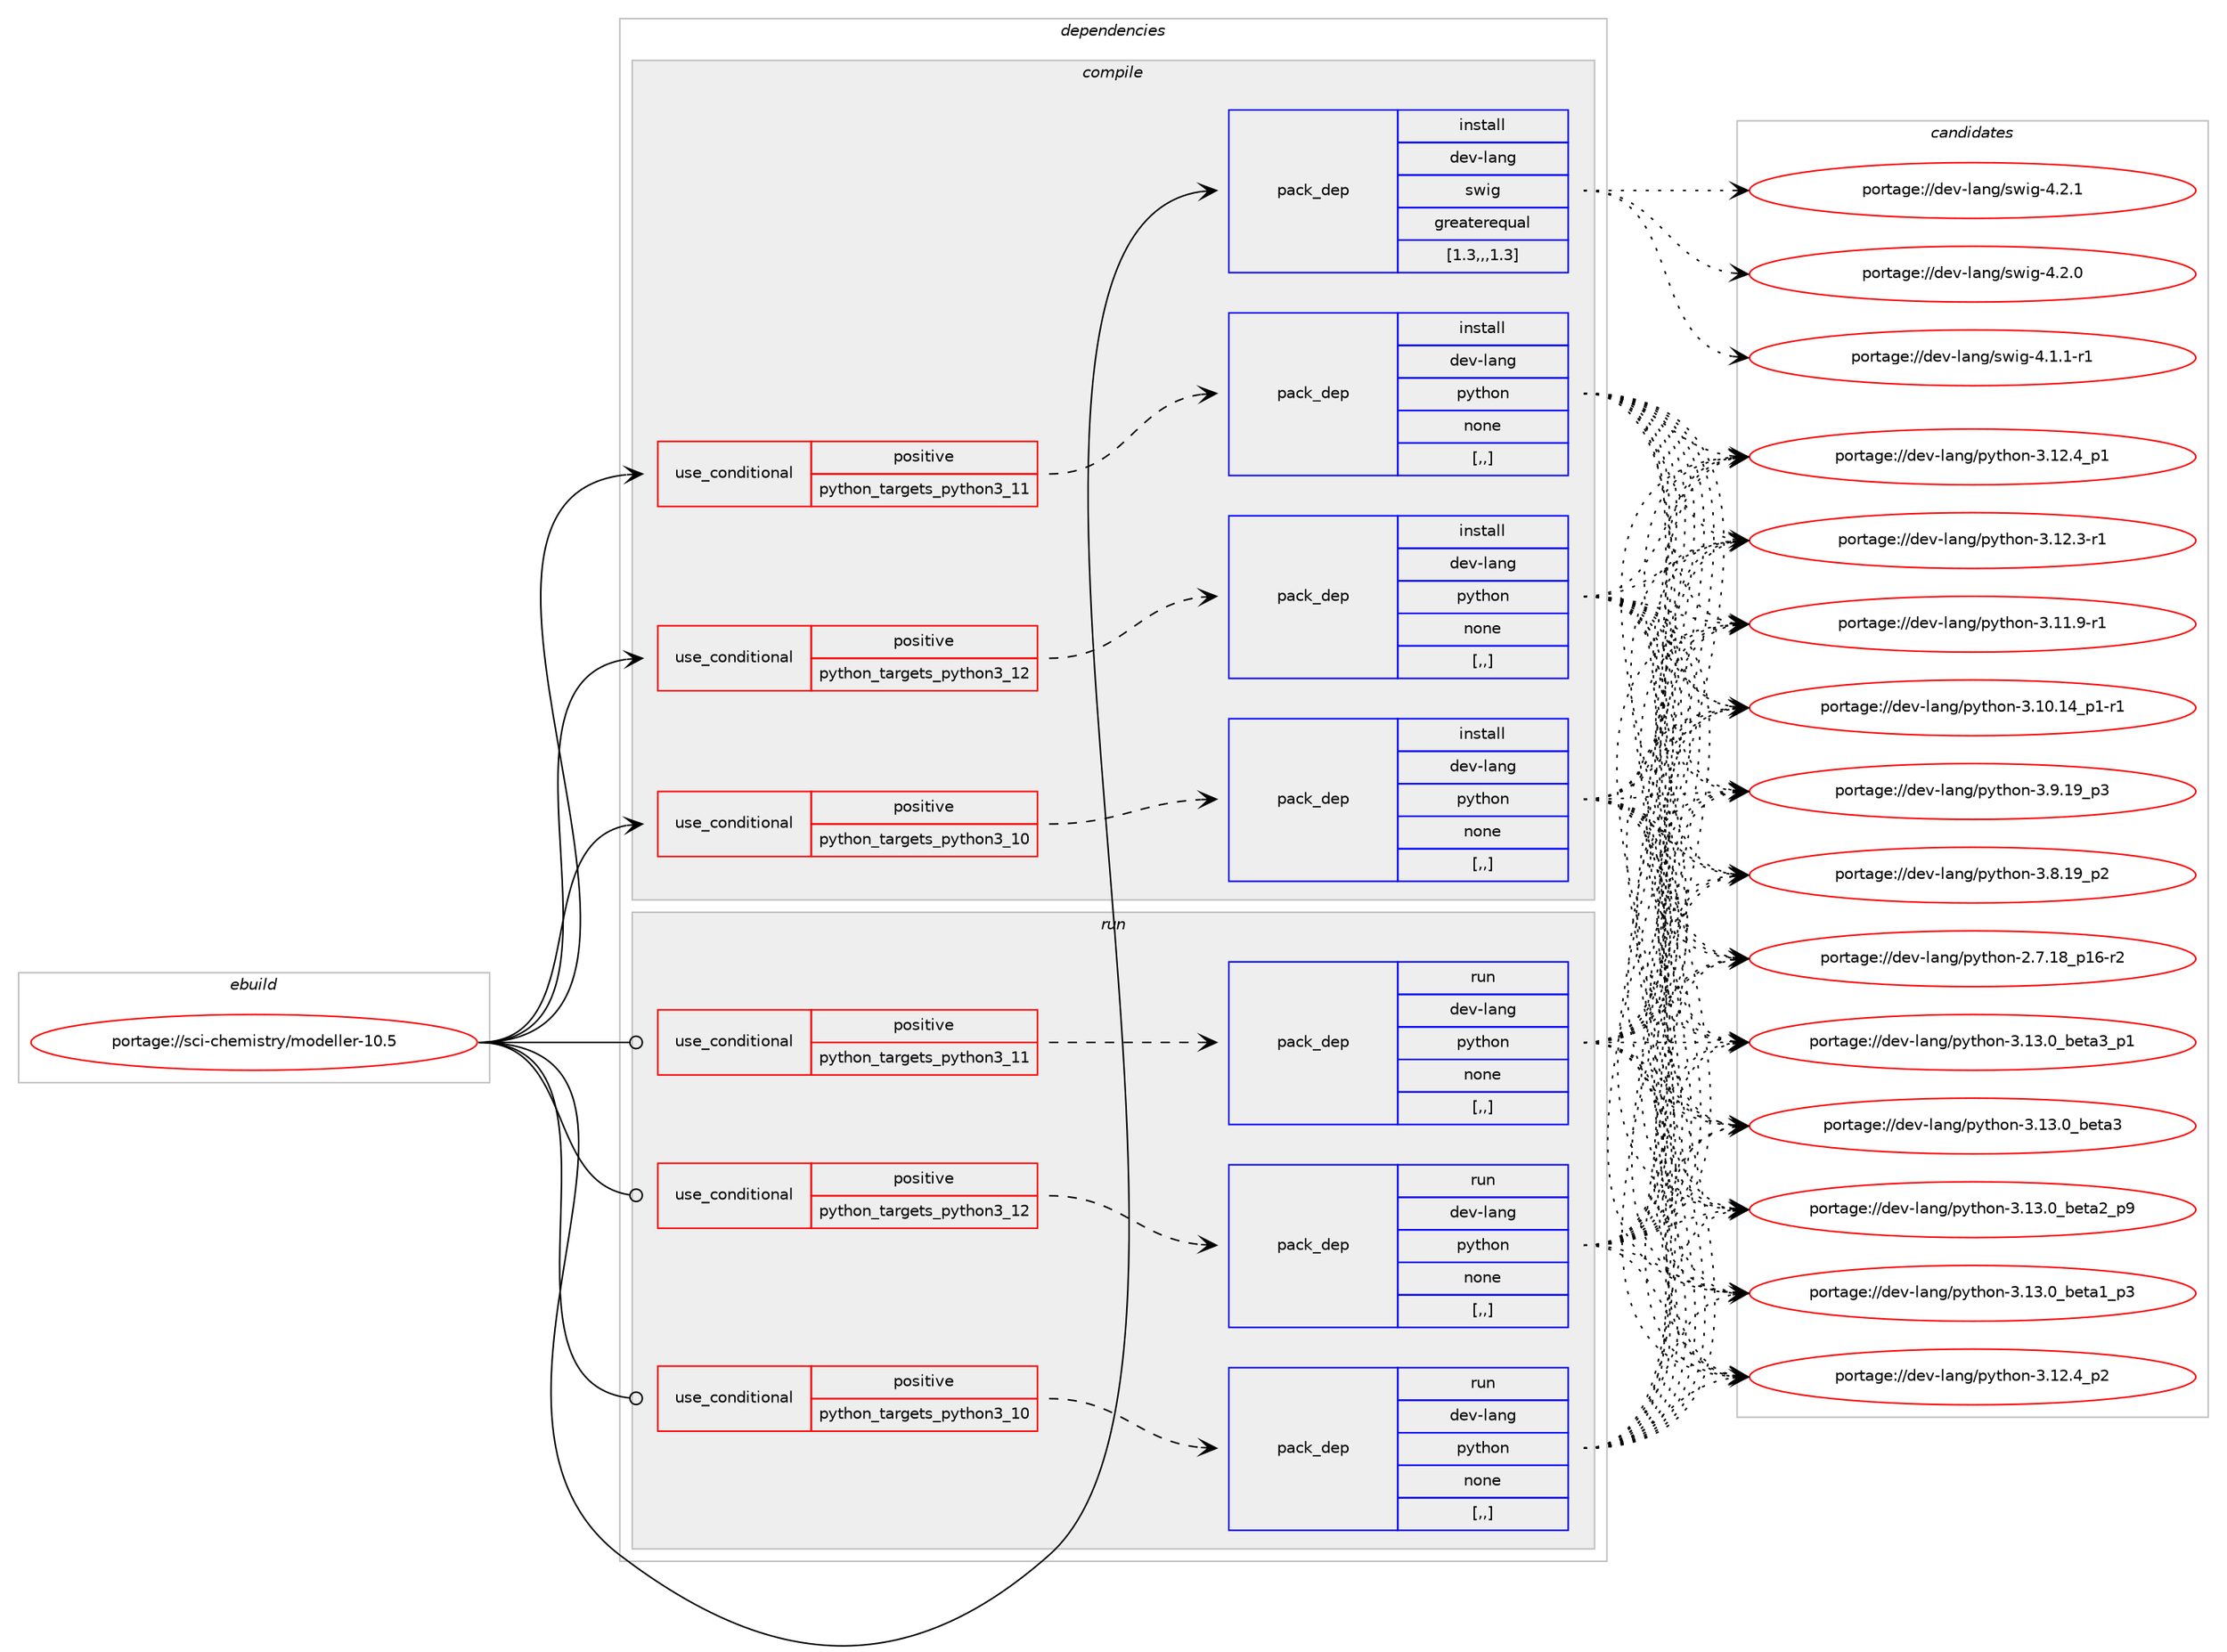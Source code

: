 digraph prolog {

# *************
# Graph options
# *************

newrank=true;
concentrate=true;
compound=true;
graph [rankdir=LR,fontname=Helvetica,fontsize=10,ranksep=1.5];#, ranksep=2.5, nodesep=0.2];
edge  [arrowhead=vee];
node  [fontname=Helvetica,fontsize=10];

# **********
# The ebuild
# **********

subgraph cluster_leftcol {
color=gray;
label=<<i>ebuild</i>>;
id [label="portage://sci-chemistry/modeller-10.5", color=red, width=4, href="../sci-chemistry/modeller-10.5.svg"];
}

# ****************
# The dependencies
# ****************

subgraph cluster_midcol {
color=gray;
label=<<i>dependencies</i>>;
subgraph cluster_compile {
fillcolor="#eeeeee";
style=filled;
label=<<i>compile</i>>;
subgraph cond103695 {
dependency391666 [label=<<TABLE BORDER="0" CELLBORDER="1" CELLSPACING="0" CELLPADDING="4"><TR><TD ROWSPAN="3" CELLPADDING="10">use_conditional</TD></TR><TR><TD>positive</TD></TR><TR><TD>python_targets_python3_10</TD></TR></TABLE>>, shape=none, color=red];
subgraph pack285155 {
dependency391667 [label=<<TABLE BORDER="0" CELLBORDER="1" CELLSPACING="0" CELLPADDING="4" WIDTH="220"><TR><TD ROWSPAN="6" CELLPADDING="30">pack_dep</TD></TR><TR><TD WIDTH="110">install</TD></TR><TR><TD>dev-lang</TD></TR><TR><TD>python</TD></TR><TR><TD>none</TD></TR><TR><TD>[,,]</TD></TR></TABLE>>, shape=none, color=blue];
}
dependency391666:e -> dependency391667:w [weight=20,style="dashed",arrowhead="vee"];
}
id:e -> dependency391666:w [weight=20,style="solid",arrowhead="vee"];
subgraph cond103696 {
dependency391668 [label=<<TABLE BORDER="0" CELLBORDER="1" CELLSPACING="0" CELLPADDING="4"><TR><TD ROWSPAN="3" CELLPADDING="10">use_conditional</TD></TR><TR><TD>positive</TD></TR><TR><TD>python_targets_python3_11</TD></TR></TABLE>>, shape=none, color=red];
subgraph pack285156 {
dependency391669 [label=<<TABLE BORDER="0" CELLBORDER="1" CELLSPACING="0" CELLPADDING="4" WIDTH="220"><TR><TD ROWSPAN="6" CELLPADDING="30">pack_dep</TD></TR><TR><TD WIDTH="110">install</TD></TR><TR><TD>dev-lang</TD></TR><TR><TD>python</TD></TR><TR><TD>none</TD></TR><TR><TD>[,,]</TD></TR></TABLE>>, shape=none, color=blue];
}
dependency391668:e -> dependency391669:w [weight=20,style="dashed",arrowhead="vee"];
}
id:e -> dependency391668:w [weight=20,style="solid",arrowhead="vee"];
subgraph cond103697 {
dependency391670 [label=<<TABLE BORDER="0" CELLBORDER="1" CELLSPACING="0" CELLPADDING="4"><TR><TD ROWSPAN="3" CELLPADDING="10">use_conditional</TD></TR><TR><TD>positive</TD></TR><TR><TD>python_targets_python3_12</TD></TR></TABLE>>, shape=none, color=red];
subgraph pack285157 {
dependency391671 [label=<<TABLE BORDER="0" CELLBORDER="1" CELLSPACING="0" CELLPADDING="4" WIDTH="220"><TR><TD ROWSPAN="6" CELLPADDING="30">pack_dep</TD></TR><TR><TD WIDTH="110">install</TD></TR><TR><TD>dev-lang</TD></TR><TR><TD>python</TD></TR><TR><TD>none</TD></TR><TR><TD>[,,]</TD></TR></TABLE>>, shape=none, color=blue];
}
dependency391670:e -> dependency391671:w [weight=20,style="dashed",arrowhead="vee"];
}
id:e -> dependency391670:w [weight=20,style="solid",arrowhead="vee"];
subgraph pack285158 {
dependency391672 [label=<<TABLE BORDER="0" CELLBORDER="1" CELLSPACING="0" CELLPADDING="4" WIDTH="220"><TR><TD ROWSPAN="6" CELLPADDING="30">pack_dep</TD></TR><TR><TD WIDTH="110">install</TD></TR><TR><TD>dev-lang</TD></TR><TR><TD>swig</TD></TR><TR><TD>greaterequal</TD></TR><TR><TD>[1.3,,,1.3]</TD></TR></TABLE>>, shape=none, color=blue];
}
id:e -> dependency391672:w [weight=20,style="solid",arrowhead="vee"];
}
subgraph cluster_compileandrun {
fillcolor="#eeeeee";
style=filled;
label=<<i>compile and run</i>>;
}
subgraph cluster_run {
fillcolor="#eeeeee";
style=filled;
label=<<i>run</i>>;
subgraph cond103698 {
dependency391673 [label=<<TABLE BORDER="0" CELLBORDER="1" CELLSPACING="0" CELLPADDING="4"><TR><TD ROWSPAN="3" CELLPADDING="10">use_conditional</TD></TR><TR><TD>positive</TD></TR><TR><TD>python_targets_python3_10</TD></TR></TABLE>>, shape=none, color=red];
subgraph pack285159 {
dependency391674 [label=<<TABLE BORDER="0" CELLBORDER="1" CELLSPACING="0" CELLPADDING="4" WIDTH="220"><TR><TD ROWSPAN="6" CELLPADDING="30">pack_dep</TD></TR><TR><TD WIDTH="110">run</TD></TR><TR><TD>dev-lang</TD></TR><TR><TD>python</TD></TR><TR><TD>none</TD></TR><TR><TD>[,,]</TD></TR></TABLE>>, shape=none, color=blue];
}
dependency391673:e -> dependency391674:w [weight=20,style="dashed",arrowhead="vee"];
}
id:e -> dependency391673:w [weight=20,style="solid",arrowhead="odot"];
subgraph cond103699 {
dependency391675 [label=<<TABLE BORDER="0" CELLBORDER="1" CELLSPACING="0" CELLPADDING="4"><TR><TD ROWSPAN="3" CELLPADDING="10">use_conditional</TD></TR><TR><TD>positive</TD></TR><TR><TD>python_targets_python3_11</TD></TR></TABLE>>, shape=none, color=red];
subgraph pack285160 {
dependency391676 [label=<<TABLE BORDER="0" CELLBORDER="1" CELLSPACING="0" CELLPADDING="4" WIDTH="220"><TR><TD ROWSPAN="6" CELLPADDING="30">pack_dep</TD></TR><TR><TD WIDTH="110">run</TD></TR><TR><TD>dev-lang</TD></TR><TR><TD>python</TD></TR><TR><TD>none</TD></TR><TR><TD>[,,]</TD></TR></TABLE>>, shape=none, color=blue];
}
dependency391675:e -> dependency391676:w [weight=20,style="dashed",arrowhead="vee"];
}
id:e -> dependency391675:w [weight=20,style="solid",arrowhead="odot"];
subgraph cond103700 {
dependency391677 [label=<<TABLE BORDER="0" CELLBORDER="1" CELLSPACING="0" CELLPADDING="4"><TR><TD ROWSPAN="3" CELLPADDING="10">use_conditional</TD></TR><TR><TD>positive</TD></TR><TR><TD>python_targets_python3_12</TD></TR></TABLE>>, shape=none, color=red];
subgraph pack285161 {
dependency391678 [label=<<TABLE BORDER="0" CELLBORDER="1" CELLSPACING="0" CELLPADDING="4" WIDTH="220"><TR><TD ROWSPAN="6" CELLPADDING="30">pack_dep</TD></TR><TR><TD WIDTH="110">run</TD></TR><TR><TD>dev-lang</TD></TR><TR><TD>python</TD></TR><TR><TD>none</TD></TR><TR><TD>[,,]</TD></TR></TABLE>>, shape=none, color=blue];
}
dependency391677:e -> dependency391678:w [weight=20,style="dashed",arrowhead="vee"];
}
id:e -> dependency391677:w [weight=20,style="solid",arrowhead="odot"];
}
}

# **************
# The candidates
# **************

subgraph cluster_choices {
rank=same;
color=gray;
label=<<i>candidates</i>>;

subgraph choice285155 {
color=black;
nodesep=1;
choice10010111845108971101034711212111610411111045514649514648959810111697519511249 [label="portage://dev-lang/python-3.13.0_beta3_p1", color=red, width=4,href="../dev-lang/python-3.13.0_beta3_p1.svg"];
choice1001011184510897110103471121211161041111104551464951464895981011169751 [label="portage://dev-lang/python-3.13.0_beta3", color=red, width=4,href="../dev-lang/python-3.13.0_beta3.svg"];
choice10010111845108971101034711212111610411111045514649514648959810111697509511257 [label="portage://dev-lang/python-3.13.0_beta2_p9", color=red, width=4,href="../dev-lang/python-3.13.0_beta2_p9.svg"];
choice10010111845108971101034711212111610411111045514649514648959810111697499511251 [label="portage://dev-lang/python-3.13.0_beta1_p3", color=red, width=4,href="../dev-lang/python-3.13.0_beta1_p3.svg"];
choice100101118451089711010347112121116104111110455146495046529511250 [label="portage://dev-lang/python-3.12.4_p2", color=red, width=4,href="../dev-lang/python-3.12.4_p2.svg"];
choice100101118451089711010347112121116104111110455146495046529511249 [label="portage://dev-lang/python-3.12.4_p1", color=red, width=4,href="../dev-lang/python-3.12.4_p1.svg"];
choice100101118451089711010347112121116104111110455146495046514511449 [label="portage://dev-lang/python-3.12.3-r1", color=red, width=4,href="../dev-lang/python-3.12.3-r1.svg"];
choice100101118451089711010347112121116104111110455146494946574511449 [label="portage://dev-lang/python-3.11.9-r1", color=red, width=4,href="../dev-lang/python-3.11.9-r1.svg"];
choice100101118451089711010347112121116104111110455146494846495295112494511449 [label="portage://dev-lang/python-3.10.14_p1-r1", color=red, width=4,href="../dev-lang/python-3.10.14_p1-r1.svg"];
choice100101118451089711010347112121116104111110455146574649579511251 [label="portage://dev-lang/python-3.9.19_p3", color=red, width=4,href="../dev-lang/python-3.9.19_p3.svg"];
choice100101118451089711010347112121116104111110455146564649579511250 [label="portage://dev-lang/python-3.8.19_p2", color=red, width=4,href="../dev-lang/python-3.8.19_p2.svg"];
choice100101118451089711010347112121116104111110455046554649569511249544511450 [label="portage://dev-lang/python-2.7.18_p16-r2", color=red, width=4,href="../dev-lang/python-2.7.18_p16-r2.svg"];
dependency391667:e -> choice10010111845108971101034711212111610411111045514649514648959810111697519511249:w [style=dotted,weight="100"];
dependency391667:e -> choice1001011184510897110103471121211161041111104551464951464895981011169751:w [style=dotted,weight="100"];
dependency391667:e -> choice10010111845108971101034711212111610411111045514649514648959810111697509511257:w [style=dotted,weight="100"];
dependency391667:e -> choice10010111845108971101034711212111610411111045514649514648959810111697499511251:w [style=dotted,weight="100"];
dependency391667:e -> choice100101118451089711010347112121116104111110455146495046529511250:w [style=dotted,weight="100"];
dependency391667:e -> choice100101118451089711010347112121116104111110455146495046529511249:w [style=dotted,weight="100"];
dependency391667:e -> choice100101118451089711010347112121116104111110455146495046514511449:w [style=dotted,weight="100"];
dependency391667:e -> choice100101118451089711010347112121116104111110455146494946574511449:w [style=dotted,weight="100"];
dependency391667:e -> choice100101118451089711010347112121116104111110455146494846495295112494511449:w [style=dotted,weight="100"];
dependency391667:e -> choice100101118451089711010347112121116104111110455146574649579511251:w [style=dotted,weight="100"];
dependency391667:e -> choice100101118451089711010347112121116104111110455146564649579511250:w [style=dotted,weight="100"];
dependency391667:e -> choice100101118451089711010347112121116104111110455046554649569511249544511450:w [style=dotted,weight="100"];
}
subgraph choice285156 {
color=black;
nodesep=1;
choice10010111845108971101034711212111610411111045514649514648959810111697519511249 [label="portage://dev-lang/python-3.13.0_beta3_p1", color=red, width=4,href="../dev-lang/python-3.13.0_beta3_p1.svg"];
choice1001011184510897110103471121211161041111104551464951464895981011169751 [label="portage://dev-lang/python-3.13.0_beta3", color=red, width=4,href="../dev-lang/python-3.13.0_beta3.svg"];
choice10010111845108971101034711212111610411111045514649514648959810111697509511257 [label="portage://dev-lang/python-3.13.0_beta2_p9", color=red, width=4,href="../dev-lang/python-3.13.0_beta2_p9.svg"];
choice10010111845108971101034711212111610411111045514649514648959810111697499511251 [label="portage://dev-lang/python-3.13.0_beta1_p3", color=red, width=4,href="../dev-lang/python-3.13.0_beta1_p3.svg"];
choice100101118451089711010347112121116104111110455146495046529511250 [label="portage://dev-lang/python-3.12.4_p2", color=red, width=4,href="../dev-lang/python-3.12.4_p2.svg"];
choice100101118451089711010347112121116104111110455146495046529511249 [label="portage://dev-lang/python-3.12.4_p1", color=red, width=4,href="../dev-lang/python-3.12.4_p1.svg"];
choice100101118451089711010347112121116104111110455146495046514511449 [label="portage://dev-lang/python-3.12.3-r1", color=red, width=4,href="../dev-lang/python-3.12.3-r1.svg"];
choice100101118451089711010347112121116104111110455146494946574511449 [label="portage://dev-lang/python-3.11.9-r1", color=red, width=4,href="../dev-lang/python-3.11.9-r1.svg"];
choice100101118451089711010347112121116104111110455146494846495295112494511449 [label="portage://dev-lang/python-3.10.14_p1-r1", color=red, width=4,href="../dev-lang/python-3.10.14_p1-r1.svg"];
choice100101118451089711010347112121116104111110455146574649579511251 [label="portage://dev-lang/python-3.9.19_p3", color=red, width=4,href="../dev-lang/python-3.9.19_p3.svg"];
choice100101118451089711010347112121116104111110455146564649579511250 [label="portage://dev-lang/python-3.8.19_p2", color=red, width=4,href="../dev-lang/python-3.8.19_p2.svg"];
choice100101118451089711010347112121116104111110455046554649569511249544511450 [label="portage://dev-lang/python-2.7.18_p16-r2", color=red, width=4,href="../dev-lang/python-2.7.18_p16-r2.svg"];
dependency391669:e -> choice10010111845108971101034711212111610411111045514649514648959810111697519511249:w [style=dotted,weight="100"];
dependency391669:e -> choice1001011184510897110103471121211161041111104551464951464895981011169751:w [style=dotted,weight="100"];
dependency391669:e -> choice10010111845108971101034711212111610411111045514649514648959810111697509511257:w [style=dotted,weight="100"];
dependency391669:e -> choice10010111845108971101034711212111610411111045514649514648959810111697499511251:w [style=dotted,weight="100"];
dependency391669:e -> choice100101118451089711010347112121116104111110455146495046529511250:w [style=dotted,weight="100"];
dependency391669:e -> choice100101118451089711010347112121116104111110455146495046529511249:w [style=dotted,weight="100"];
dependency391669:e -> choice100101118451089711010347112121116104111110455146495046514511449:w [style=dotted,weight="100"];
dependency391669:e -> choice100101118451089711010347112121116104111110455146494946574511449:w [style=dotted,weight="100"];
dependency391669:e -> choice100101118451089711010347112121116104111110455146494846495295112494511449:w [style=dotted,weight="100"];
dependency391669:e -> choice100101118451089711010347112121116104111110455146574649579511251:w [style=dotted,weight="100"];
dependency391669:e -> choice100101118451089711010347112121116104111110455146564649579511250:w [style=dotted,weight="100"];
dependency391669:e -> choice100101118451089711010347112121116104111110455046554649569511249544511450:w [style=dotted,weight="100"];
}
subgraph choice285157 {
color=black;
nodesep=1;
choice10010111845108971101034711212111610411111045514649514648959810111697519511249 [label="portage://dev-lang/python-3.13.0_beta3_p1", color=red, width=4,href="../dev-lang/python-3.13.0_beta3_p1.svg"];
choice1001011184510897110103471121211161041111104551464951464895981011169751 [label="portage://dev-lang/python-3.13.0_beta3", color=red, width=4,href="../dev-lang/python-3.13.0_beta3.svg"];
choice10010111845108971101034711212111610411111045514649514648959810111697509511257 [label="portage://dev-lang/python-3.13.0_beta2_p9", color=red, width=4,href="../dev-lang/python-3.13.0_beta2_p9.svg"];
choice10010111845108971101034711212111610411111045514649514648959810111697499511251 [label="portage://dev-lang/python-3.13.0_beta1_p3", color=red, width=4,href="../dev-lang/python-3.13.0_beta1_p3.svg"];
choice100101118451089711010347112121116104111110455146495046529511250 [label="portage://dev-lang/python-3.12.4_p2", color=red, width=4,href="../dev-lang/python-3.12.4_p2.svg"];
choice100101118451089711010347112121116104111110455146495046529511249 [label="portage://dev-lang/python-3.12.4_p1", color=red, width=4,href="../dev-lang/python-3.12.4_p1.svg"];
choice100101118451089711010347112121116104111110455146495046514511449 [label="portage://dev-lang/python-3.12.3-r1", color=red, width=4,href="../dev-lang/python-3.12.3-r1.svg"];
choice100101118451089711010347112121116104111110455146494946574511449 [label="portage://dev-lang/python-3.11.9-r1", color=red, width=4,href="../dev-lang/python-3.11.9-r1.svg"];
choice100101118451089711010347112121116104111110455146494846495295112494511449 [label="portage://dev-lang/python-3.10.14_p1-r1", color=red, width=4,href="../dev-lang/python-3.10.14_p1-r1.svg"];
choice100101118451089711010347112121116104111110455146574649579511251 [label="portage://dev-lang/python-3.9.19_p3", color=red, width=4,href="../dev-lang/python-3.9.19_p3.svg"];
choice100101118451089711010347112121116104111110455146564649579511250 [label="portage://dev-lang/python-3.8.19_p2", color=red, width=4,href="../dev-lang/python-3.8.19_p2.svg"];
choice100101118451089711010347112121116104111110455046554649569511249544511450 [label="portage://dev-lang/python-2.7.18_p16-r2", color=red, width=4,href="../dev-lang/python-2.7.18_p16-r2.svg"];
dependency391671:e -> choice10010111845108971101034711212111610411111045514649514648959810111697519511249:w [style=dotted,weight="100"];
dependency391671:e -> choice1001011184510897110103471121211161041111104551464951464895981011169751:w [style=dotted,weight="100"];
dependency391671:e -> choice10010111845108971101034711212111610411111045514649514648959810111697509511257:w [style=dotted,weight="100"];
dependency391671:e -> choice10010111845108971101034711212111610411111045514649514648959810111697499511251:w [style=dotted,weight="100"];
dependency391671:e -> choice100101118451089711010347112121116104111110455146495046529511250:w [style=dotted,weight="100"];
dependency391671:e -> choice100101118451089711010347112121116104111110455146495046529511249:w [style=dotted,weight="100"];
dependency391671:e -> choice100101118451089711010347112121116104111110455146495046514511449:w [style=dotted,weight="100"];
dependency391671:e -> choice100101118451089711010347112121116104111110455146494946574511449:w [style=dotted,weight="100"];
dependency391671:e -> choice100101118451089711010347112121116104111110455146494846495295112494511449:w [style=dotted,weight="100"];
dependency391671:e -> choice100101118451089711010347112121116104111110455146574649579511251:w [style=dotted,weight="100"];
dependency391671:e -> choice100101118451089711010347112121116104111110455146564649579511250:w [style=dotted,weight="100"];
dependency391671:e -> choice100101118451089711010347112121116104111110455046554649569511249544511450:w [style=dotted,weight="100"];
}
subgraph choice285158 {
color=black;
nodesep=1;
choice100101118451089711010347115119105103455246504649 [label="portage://dev-lang/swig-4.2.1", color=red, width=4,href="../dev-lang/swig-4.2.1.svg"];
choice100101118451089711010347115119105103455246504648 [label="portage://dev-lang/swig-4.2.0", color=red, width=4,href="../dev-lang/swig-4.2.0.svg"];
choice1001011184510897110103471151191051034552464946494511449 [label="portage://dev-lang/swig-4.1.1-r1", color=red, width=4,href="../dev-lang/swig-4.1.1-r1.svg"];
dependency391672:e -> choice100101118451089711010347115119105103455246504649:w [style=dotted,weight="100"];
dependency391672:e -> choice100101118451089711010347115119105103455246504648:w [style=dotted,weight="100"];
dependency391672:e -> choice1001011184510897110103471151191051034552464946494511449:w [style=dotted,weight="100"];
}
subgraph choice285159 {
color=black;
nodesep=1;
choice10010111845108971101034711212111610411111045514649514648959810111697519511249 [label="portage://dev-lang/python-3.13.0_beta3_p1", color=red, width=4,href="../dev-lang/python-3.13.0_beta3_p1.svg"];
choice1001011184510897110103471121211161041111104551464951464895981011169751 [label="portage://dev-lang/python-3.13.0_beta3", color=red, width=4,href="../dev-lang/python-3.13.0_beta3.svg"];
choice10010111845108971101034711212111610411111045514649514648959810111697509511257 [label="portage://dev-lang/python-3.13.0_beta2_p9", color=red, width=4,href="../dev-lang/python-3.13.0_beta2_p9.svg"];
choice10010111845108971101034711212111610411111045514649514648959810111697499511251 [label="portage://dev-lang/python-3.13.0_beta1_p3", color=red, width=4,href="../dev-lang/python-3.13.0_beta1_p3.svg"];
choice100101118451089711010347112121116104111110455146495046529511250 [label="portage://dev-lang/python-3.12.4_p2", color=red, width=4,href="../dev-lang/python-3.12.4_p2.svg"];
choice100101118451089711010347112121116104111110455146495046529511249 [label="portage://dev-lang/python-3.12.4_p1", color=red, width=4,href="../dev-lang/python-3.12.4_p1.svg"];
choice100101118451089711010347112121116104111110455146495046514511449 [label="portage://dev-lang/python-3.12.3-r1", color=red, width=4,href="../dev-lang/python-3.12.3-r1.svg"];
choice100101118451089711010347112121116104111110455146494946574511449 [label="portage://dev-lang/python-3.11.9-r1", color=red, width=4,href="../dev-lang/python-3.11.9-r1.svg"];
choice100101118451089711010347112121116104111110455146494846495295112494511449 [label="portage://dev-lang/python-3.10.14_p1-r1", color=red, width=4,href="../dev-lang/python-3.10.14_p1-r1.svg"];
choice100101118451089711010347112121116104111110455146574649579511251 [label="portage://dev-lang/python-3.9.19_p3", color=red, width=4,href="../dev-lang/python-3.9.19_p3.svg"];
choice100101118451089711010347112121116104111110455146564649579511250 [label="portage://dev-lang/python-3.8.19_p2", color=red, width=4,href="../dev-lang/python-3.8.19_p2.svg"];
choice100101118451089711010347112121116104111110455046554649569511249544511450 [label="portage://dev-lang/python-2.7.18_p16-r2", color=red, width=4,href="../dev-lang/python-2.7.18_p16-r2.svg"];
dependency391674:e -> choice10010111845108971101034711212111610411111045514649514648959810111697519511249:w [style=dotted,weight="100"];
dependency391674:e -> choice1001011184510897110103471121211161041111104551464951464895981011169751:w [style=dotted,weight="100"];
dependency391674:e -> choice10010111845108971101034711212111610411111045514649514648959810111697509511257:w [style=dotted,weight="100"];
dependency391674:e -> choice10010111845108971101034711212111610411111045514649514648959810111697499511251:w [style=dotted,weight="100"];
dependency391674:e -> choice100101118451089711010347112121116104111110455146495046529511250:w [style=dotted,weight="100"];
dependency391674:e -> choice100101118451089711010347112121116104111110455146495046529511249:w [style=dotted,weight="100"];
dependency391674:e -> choice100101118451089711010347112121116104111110455146495046514511449:w [style=dotted,weight="100"];
dependency391674:e -> choice100101118451089711010347112121116104111110455146494946574511449:w [style=dotted,weight="100"];
dependency391674:e -> choice100101118451089711010347112121116104111110455146494846495295112494511449:w [style=dotted,weight="100"];
dependency391674:e -> choice100101118451089711010347112121116104111110455146574649579511251:w [style=dotted,weight="100"];
dependency391674:e -> choice100101118451089711010347112121116104111110455146564649579511250:w [style=dotted,weight="100"];
dependency391674:e -> choice100101118451089711010347112121116104111110455046554649569511249544511450:w [style=dotted,weight="100"];
}
subgraph choice285160 {
color=black;
nodesep=1;
choice10010111845108971101034711212111610411111045514649514648959810111697519511249 [label="portage://dev-lang/python-3.13.0_beta3_p1", color=red, width=4,href="../dev-lang/python-3.13.0_beta3_p1.svg"];
choice1001011184510897110103471121211161041111104551464951464895981011169751 [label="portage://dev-lang/python-3.13.0_beta3", color=red, width=4,href="../dev-lang/python-3.13.0_beta3.svg"];
choice10010111845108971101034711212111610411111045514649514648959810111697509511257 [label="portage://dev-lang/python-3.13.0_beta2_p9", color=red, width=4,href="../dev-lang/python-3.13.0_beta2_p9.svg"];
choice10010111845108971101034711212111610411111045514649514648959810111697499511251 [label="portage://dev-lang/python-3.13.0_beta1_p3", color=red, width=4,href="../dev-lang/python-3.13.0_beta1_p3.svg"];
choice100101118451089711010347112121116104111110455146495046529511250 [label="portage://dev-lang/python-3.12.4_p2", color=red, width=4,href="../dev-lang/python-3.12.4_p2.svg"];
choice100101118451089711010347112121116104111110455146495046529511249 [label="portage://dev-lang/python-3.12.4_p1", color=red, width=4,href="../dev-lang/python-3.12.4_p1.svg"];
choice100101118451089711010347112121116104111110455146495046514511449 [label="portage://dev-lang/python-3.12.3-r1", color=red, width=4,href="../dev-lang/python-3.12.3-r1.svg"];
choice100101118451089711010347112121116104111110455146494946574511449 [label="portage://dev-lang/python-3.11.9-r1", color=red, width=4,href="../dev-lang/python-3.11.9-r1.svg"];
choice100101118451089711010347112121116104111110455146494846495295112494511449 [label="portage://dev-lang/python-3.10.14_p1-r1", color=red, width=4,href="../dev-lang/python-3.10.14_p1-r1.svg"];
choice100101118451089711010347112121116104111110455146574649579511251 [label="portage://dev-lang/python-3.9.19_p3", color=red, width=4,href="../dev-lang/python-3.9.19_p3.svg"];
choice100101118451089711010347112121116104111110455146564649579511250 [label="portage://dev-lang/python-3.8.19_p2", color=red, width=4,href="../dev-lang/python-3.8.19_p2.svg"];
choice100101118451089711010347112121116104111110455046554649569511249544511450 [label="portage://dev-lang/python-2.7.18_p16-r2", color=red, width=4,href="../dev-lang/python-2.7.18_p16-r2.svg"];
dependency391676:e -> choice10010111845108971101034711212111610411111045514649514648959810111697519511249:w [style=dotted,weight="100"];
dependency391676:e -> choice1001011184510897110103471121211161041111104551464951464895981011169751:w [style=dotted,weight="100"];
dependency391676:e -> choice10010111845108971101034711212111610411111045514649514648959810111697509511257:w [style=dotted,weight="100"];
dependency391676:e -> choice10010111845108971101034711212111610411111045514649514648959810111697499511251:w [style=dotted,weight="100"];
dependency391676:e -> choice100101118451089711010347112121116104111110455146495046529511250:w [style=dotted,weight="100"];
dependency391676:e -> choice100101118451089711010347112121116104111110455146495046529511249:w [style=dotted,weight="100"];
dependency391676:e -> choice100101118451089711010347112121116104111110455146495046514511449:w [style=dotted,weight="100"];
dependency391676:e -> choice100101118451089711010347112121116104111110455146494946574511449:w [style=dotted,weight="100"];
dependency391676:e -> choice100101118451089711010347112121116104111110455146494846495295112494511449:w [style=dotted,weight="100"];
dependency391676:e -> choice100101118451089711010347112121116104111110455146574649579511251:w [style=dotted,weight="100"];
dependency391676:e -> choice100101118451089711010347112121116104111110455146564649579511250:w [style=dotted,weight="100"];
dependency391676:e -> choice100101118451089711010347112121116104111110455046554649569511249544511450:w [style=dotted,weight="100"];
}
subgraph choice285161 {
color=black;
nodesep=1;
choice10010111845108971101034711212111610411111045514649514648959810111697519511249 [label="portage://dev-lang/python-3.13.0_beta3_p1", color=red, width=4,href="../dev-lang/python-3.13.0_beta3_p1.svg"];
choice1001011184510897110103471121211161041111104551464951464895981011169751 [label="portage://dev-lang/python-3.13.0_beta3", color=red, width=4,href="../dev-lang/python-3.13.0_beta3.svg"];
choice10010111845108971101034711212111610411111045514649514648959810111697509511257 [label="portage://dev-lang/python-3.13.0_beta2_p9", color=red, width=4,href="../dev-lang/python-3.13.0_beta2_p9.svg"];
choice10010111845108971101034711212111610411111045514649514648959810111697499511251 [label="portage://dev-lang/python-3.13.0_beta1_p3", color=red, width=4,href="../dev-lang/python-3.13.0_beta1_p3.svg"];
choice100101118451089711010347112121116104111110455146495046529511250 [label="portage://dev-lang/python-3.12.4_p2", color=red, width=4,href="../dev-lang/python-3.12.4_p2.svg"];
choice100101118451089711010347112121116104111110455146495046529511249 [label="portage://dev-lang/python-3.12.4_p1", color=red, width=4,href="../dev-lang/python-3.12.4_p1.svg"];
choice100101118451089711010347112121116104111110455146495046514511449 [label="portage://dev-lang/python-3.12.3-r1", color=red, width=4,href="../dev-lang/python-3.12.3-r1.svg"];
choice100101118451089711010347112121116104111110455146494946574511449 [label="portage://dev-lang/python-3.11.9-r1", color=red, width=4,href="../dev-lang/python-3.11.9-r1.svg"];
choice100101118451089711010347112121116104111110455146494846495295112494511449 [label="portage://dev-lang/python-3.10.14_p1-r1", color=red, width=4,href="../dev-lang/python-3.10.14_p1-r1.svg"];
choice100101118451089711010347112121116104111110455146574649579511251 [label="portage://dev-lang/python-3.9.19_p3", color=red, width=4,href="../dev-lang/python-3.9.19_p3.svg"];
choice100101118451089711010347112121116104111110455146564649579511250 [label="portage://dev-lang/python-3.8.19_p2", color=red, width=4,href="../dev-lang/python-3.8.19_p2.svg"];
choice100101118451089711010347112121116104111110455046554649569511249544511450 [label="portage://dev-lang/python-2.7.18_p16-r2", color=red, width=4,href="../dev-lang/python-2.7.18_p16-r2.svg"];
dependency391678:e -> choice10010111845108971101034711212111610411111045514649514648959810111697519511249:w [style=dotted,weight="100"];
dependency391678:e -> choice1001011184510897110103471121211161041111104551464951464895981011169751:w [style=dotted,weight="100"];
dependency391678:e -> choice10010111845108971101034711212111610411111045514649514648959810111697509511257:w [style=dotted,weight="100"];
dependency391678:e -> choice10010111845108971101034711212111610411111045514649514648959810111697499511251:w [style=dotted,weight="100"];
dependency391678:e -> choice100101118451089711010347112121116104111110455146495046529511250:w [style=dotted,weight="100"];
dependency391678:e -> choice100101118451089711010347112121116104111110455146495046529511249:w [style=dotted,weight="100"];
dependency391678:e -> choice100101118451089711010347112121116104111110455146495046514511449:w [style=dotted,weight="100"];
dependency391678:e -> choice100101118451089711010347112121116104111110455146494946574511449:w [style=dotted,weight="100"];
dependency391678:e -> choice100101118451089711010347112121116104111110455146494846495295112494511449:w [style=dotted,weight="100"];
dependency391678:e -> choice100101118451089711010347112121116104111110455146574649579511251:w [style=dotted,weight="100"];
dependency391678:e -> choice100101118451089711010347112121116104111110455146564649579511250:w [style=dotted,weight="100"];
dependency391678:e -> choice100101118451089711010347112121116104111110455046554649569511249544511450:w [style=dotted,weight="100"];
}
}

}
